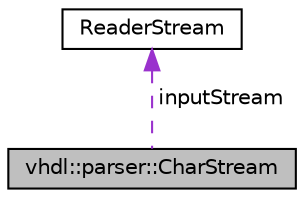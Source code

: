 digraph "vhdl::parser::CharStream"
{
 // INTERACTIVE_SVG=YES
 // LATEX_PDF_SIZE
  edge [fontname="Helvetica",fontsize="10",labelfontname="Helvetica",labelfontsize="10"];
  node [fontname="Helvetica",fontsize="10",shape=record];
  Node1 [label="vhdl::parser::CharStream",height=0.2,width=0.4,color="black", fillcolor="grey75", style="filled", fontcolor="black",tooltip="This class describes a character stream that maintains line and column number positions of the charac..."];
  Node2 -> Node1 [dir="back",color="darkorchid3",fontsize="10",style="dashed",label=" inputStream" ,fontname="Helvetica"];
  Node2 [label="ReaderStream",height=0.2,width=0.4,color="black", fillcolor="white", style="filled",URL="$d4/d89/class_reader_stream.html",tooltip=" "];
}
